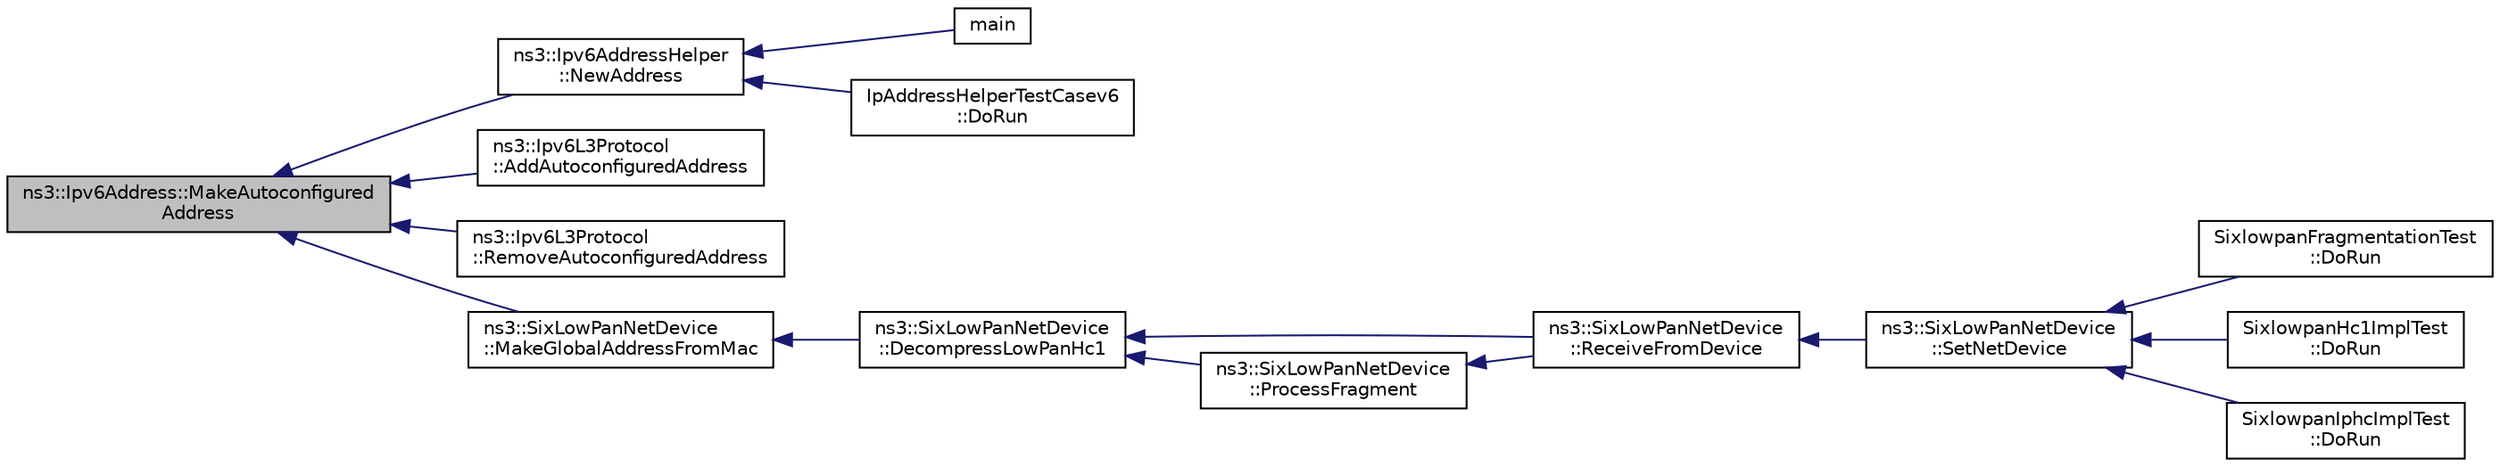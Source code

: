 digraph "ns3::Ipv6Address::MakeAutoconfiguredAddress"
{
  edge [fontname="Helvetica",fontsize="10",labelfontname="Helvetica",labelfontsize="10"];
  node [fontname="Helvetica",fontsize="10",shape=record];
  rankdir="LR";
  Node1 [label="ns3::Ipv6Address::MakeAutoconfigured\lAddress",height=0.2,width=0.4,color="black", fillcolor="grey75", style="filled", fontcolor="black"];
  Node1 -> Node2 [dir="back",color="midnightblue",fontsize="10",style="solid"];
  Node2 [label="ns3::Ipv6AddressHelper\l::NewAddress",height=0.2,width=0.4,color="black", fillcolor="white", style="filled",URL="$d7/de2/classns3_1_1Ipv6AddressHelper.html#a0f9499d21947758623cf17615e3dbc84",tooltip="Allocate a new Ipv6Address. "];
  Node2 -> Node3 [dir="back",color="midnightblue",fontsize="10",style="solid"];
  Node3 [label="main",height=0.2,width=0.4,color="black", fillcolor="white", style="filled",URL="$d9/d10/fd-tap-ping6_8cc.html#a0ddf1224851353fc92bfbff6f499fa97"];
  Node2 -> Node4 [dir="back",color="midnightblue",fontsize="10",style="solid"];
  Node4 [label="IpAddressHelperTestCasev6\l::DoRun",height=0.2,width=0.4,color="black", fillcolor="white", style="filled",URL="$dc/d80/classIpAddressHelperTestCasev6.html#a784cec04a31e92a998b06becb3538e2d",tooltip="Implementation to actually run this TestCase. "];
  Node1 -> Node5 [dir="back",color="midnightblue",fontsize="10",style="solid"];
  Node5 [label="ns3::Ipv6L3Protocol\l::AddAutoconfiguredAddress",height=0.2,width=0.4,color="black", fillcolor="white", style="filled",URL="$d7/d74/classns3_1_1Ipv6L3Protocol.html#a1806de87b35929a2181c2985e5df1ec0",tooltip="Add an autoconfigured address with RA information. "];
  Node1 -> Node6 [dir="back",color="midnightblue",fontsize="10",style="solid"];
  Node6 [label="ns3::Ipv6L3Protocol\l::RemoveAutoconfiguredAddress",height=0.2,width=0.4,color="black", fillcolor="white", style="filled",URL="$d7/d74/classns3_1_1Ipv6L3Protocol.html#a6e8db427dbb1dfcaeecee8a6d793e94a",tooltip="Remove an autoconfigured address. "];
  Node1 -> Node7 [dir="back",color="midnightblue",fontsize="10",style="solid"];
  Node7 [label="ns3::SixLowPanNetDevice\l::MakeGlobalAddressFromMac",height=0.2,width=0.4,color="black", fillcolor="white", style="filled",URL="$d1/d2b/classns3_1_1SixLowPanNetDevice.html#af8af918eb21378d30eb0e1b45e978fff",tooltip="Make a global address from a MAC address. "];
  Node7 -> Node8 [dir="back",color="midnightblue",fontsize="10",style="solid"];
  Node8 [label="ns3::SixLowPanNetDevice\l::DecompressLowPanHc1",height=0.2,width=0.4,color="black", fillcolor="white", style="filled",URL="$d1/d2b/classns3_1_1SixLowPanNetDevice.html#a649ef9717609424699311ea61c8e3fc8",tooltip="Decompress the headers according to HC1 compression. "];
  Node8 -> Node9 [dir="back",color="midnightblue",fontsize="10",style="solid"];
  Node9 [label="ns3::SixLowPanNetDevice\l::ReceiveFromDevice",height=0.2,width=0.4,color="black", fillcolor="white", style="filled",URL="$d1/d2b/classns3_1_1SixLowPanNetDevice.html#a35d31ab6c6270f1923ce5b0f77d582b6",tooltip="Receives all the packets from a NetDevice for further processing. "];
  Node9 -> Node10 [dir="back",color="midnightblue",fontsize="10",style="solid"];
  Node10 [label="ns3::SixLowPanNetDevice\l::SetNetDevice",height=0.2,width=0.4,color="black", fillcolor="white", style="filled",URL="$d1/d2b/classns3_1_1SixLowPanNetDevice.html#a81c74a5dc06e3fbad1a8b1c59d1f68fa",tooltip="Setup SixLowPan to be a proxy for the specified NetDevice. All the packets incoming and outgoing from..."];
  Node10 -> Node11 [dir="back",color="midnightblue",fontsize="10",style="solid"];
  Node11 [label="SixlowpanFragmentationTest\l::DoRun",height=0.2,width=0.4,color="black", fillcolor="white", style="filled",URL="$df/dc3/classSixlowpanFragmentationTest.html#ae85beebff8e7d4f8c1e108beb17df274",tooltip="Implementation to actually run this TestCase. "];
  Node10 -> Node12 [dir="back",color="midnightblue",fontsize="10",style="solid"];
  Node12 [label="SixlowpanHc1ImplTest\l::DoRun",height=0.2,width=0.4,color="black", fillcolor="white", style="filled",URL="$dc/d9d/classSixlowpanHc1ImplTest.html#aa79a7268da3494e740b28d19c4ec734c",tooltip="Implementation to actually run this TestCase. "];
  Node10 -> Node13 [dir="back",color="midnightblue",fontsize="10",style="solid"];
  Node13 [label="SixlowpanIphcImplTest\l::DoRun",height=0.2,width=0.4,color="black", fillcolor="white", style="filled",URL="$d7/dd2/classSixlowpanIphcImplTest.html#a9fb0641fca5f024ac67c07510f418c02",tooltip="Implementation to actually run this TestCase. "];
  Node8 -> Node14 [dir="back",color="midnightblue",fontsize="10",style="solid"];
  Node14 [label="ns3::SixLowPanNetDevice\l::ProcessFragment",height=0.2,width=0.4,color="black", fillcolor="white", style="filled",URL="$d1/d2b/classns3_1_1SixLowPanNetDevice.html#a8ae23f88e38059a0096bf87e58007240",tooltip="Process a packet fragment. "];
  Node14 -> Node9 [dir="back",color="midnightblue",fontsize="10",style="solid"];
}
